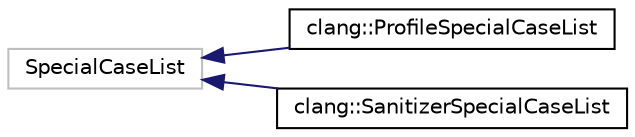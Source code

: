 digraph "Graphical Class Hierarchy"
{
 // LATEX_PDF_SIZE
  bgcolor="transparent";
  edge [fontname="Helvetica",fontsize="10",labelfontname="Helvetica",labelfontsize="10"];
  node [fontname="Helvetica",fontsize="10",shape=record];
  rankdir="LR";
  Node1158 [label="SpecialCaseList",height=0.2,width=0.4,color="grey75",tooltip=" "];
  Node1158 -> Node0 [dir="back",color="midnightblue",fontsize="10",style="solid",fontname="Helvetica"];
  Node0 [label="clang::ProfileSpecialCaseList",height=0.2,width=0.4,color="black",URL="$classclang_1_1ProfileSpecialCaseList.html",tooltip=" "];
  Node1158 -> Node1160 [dir="back",color="midnightblue",fontsize="10",style="solid",fontname="Helvetica"];
  Node1160 [label="clang::SanitizerSpecialCaseList",height=0.2,width=0.4,color="black",URL="$classclang_1_1SanitizerSpecialCaseList.html",tooltip=" "];
}
